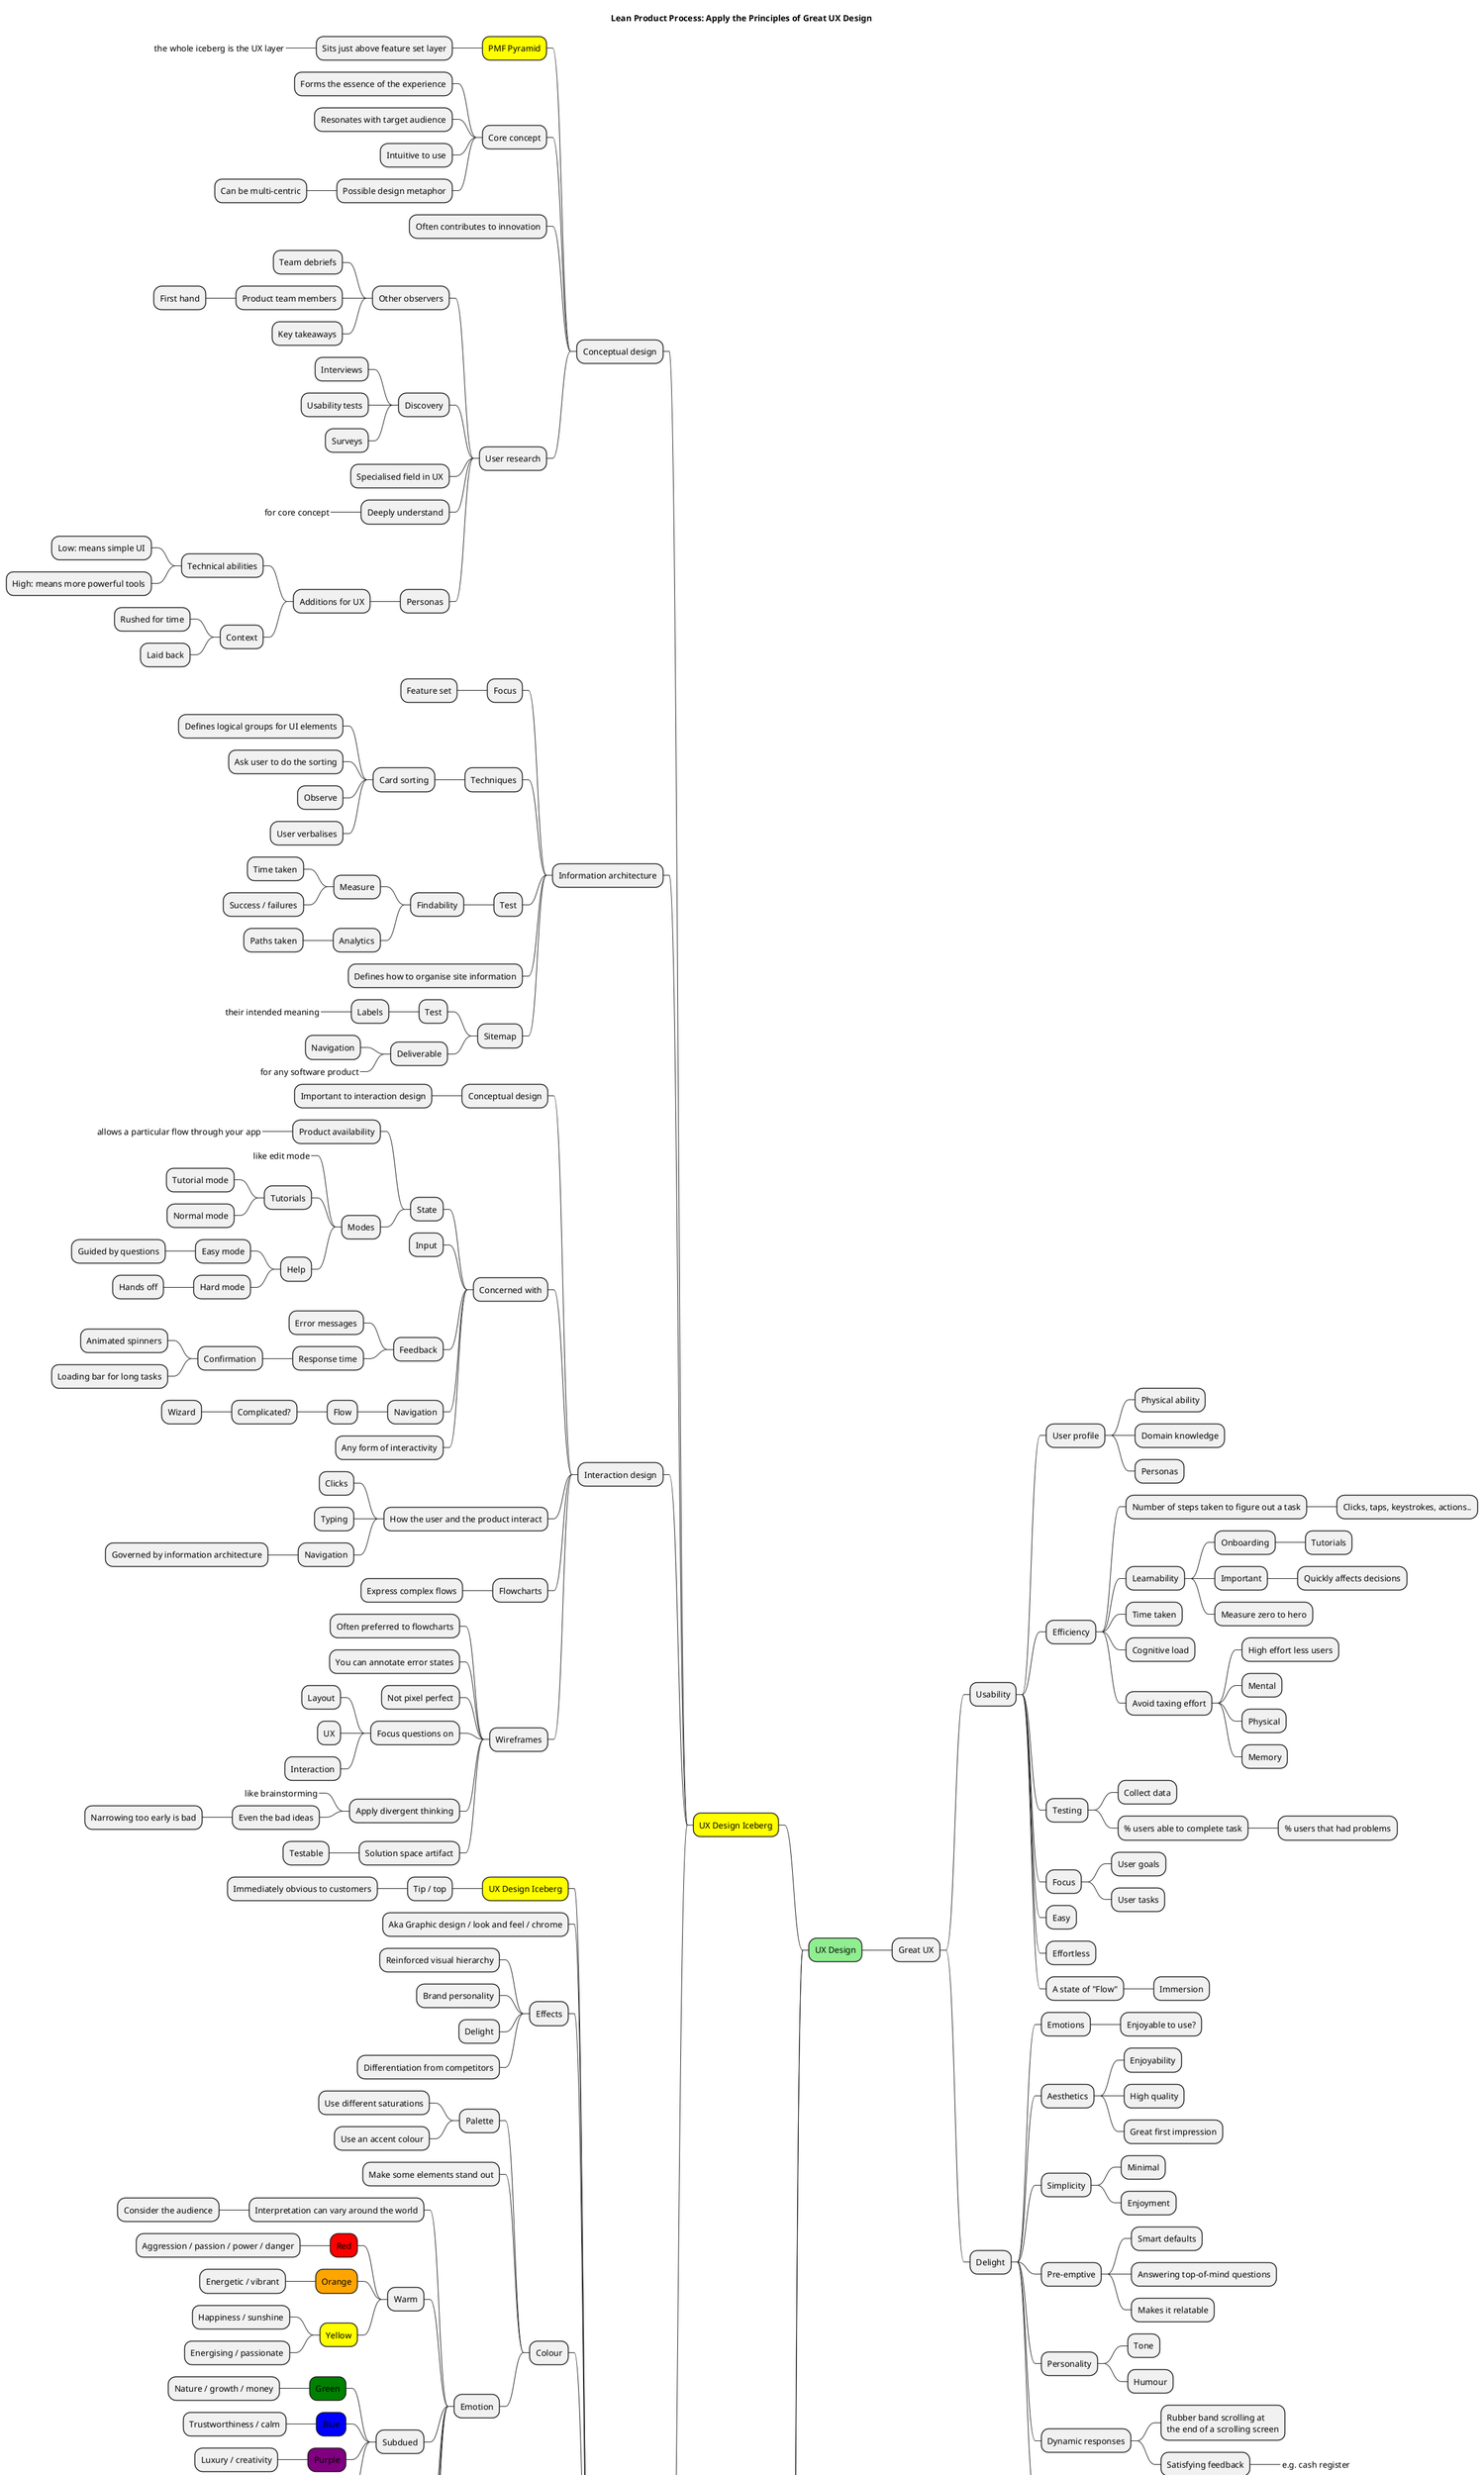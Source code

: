 @startmindmap

legend left
  <&key> Key
  Light Green   \t: Start.
  Light Blue    \t: Has notes/template with the same name.
  Yellow        \t: Has an image with the same name.
  Light Purple  \t: A layer of the PMF Pyramid.
  Light Red     \t: Notable nodes.
endlegend

title Lean Product Process: Apply the Principles of Great UX Design

*[#lightgreen] UX Design
** Great UX
*** Usability
**** User profile
***** Physical ability
***** Domain knowledge
***** Personas
**** Efficiency
***** Number of steps taken to figure out a task
****** Clicks, taps, keystrokes, actions..
***** Learnability
****** Onboarding
******* Tutorials
****** Important
******* Quickly affects decisions
****** Measure zero to hero
***** Time taken
***** Cognitive load
***** Avoid taxing effort
****** High effort less users
****** Mental
****** Physical
****** Memory
**** Testing
***** Collect data
***** % users able to complete task
****** % users that had problems
**** Focus
***** User goals
***** User tasks
**** Easy
**** Effortless
**** A state of "Flow"
***** Immersion

*** Delight
**** Emotions
***** Enjoyable to use?
**** Aesthetics
***** Enjoyability
***** High quality
***** Great first impression
**** Simplicity
***** Minimal
***** Enjoyment
**** Pre-emptive
***** Smart defaults
***** Answering top-of-mind questions
***** Makes it relatable
**** Personality
***** Tone
***** Humour
**** Dynamic responses
*****:Rubber band scrolling at
the end of a scrolling screen;
***** Satisfying feedback
******_ e.g. cash register
**** Surprise
***** Funny 404 pages

left side

' === UX DESIGN ICEBERG === '
**[#yellow] UX Design Iceberg
*** Conceptual design
****[#yellow] PMF Pyramid
***** Sits just above feature set layer
******_ the whole iceberg is the UX layer
**** Core concept
***** Forms the essence of the experience
***** Resonates with target audience
***** Intuitive to use
***** Possible design metaphor
****** Can be multi-centric
**** Often contributes to innovation
**** User research
***** Other observers
****** Team debriefs
****** Product team members
******* First hand
****** Key takeaways
***** Discovery
****** Interviews
****** Usability tests
****** Surveys
***** Specialised field in UX
***** Deeply understand
******_ for core concept
***** Personas
****** Additions for UX
******* Technical abilities
******** Low: means simple UI
******** High: means more powerful tools
******* Context
******** Rushed for time
******** Laid back

*** Information architecture
**** Focus
***** Feature set
**** Techniques
***** Card sorting
****** Defines logical groups for UI elements
****** Ask user to do the sorting
****** Observe
****** User verbalises
**** Test
***** Findability
****** Measure
******* Time taken
******* Success / failures
****** Analytics
******* Paths taken
**** Defines how to organise site information
**** Sitemap
***** Test
****** Labels
*******_ their intended meaning
***** Deliverable
****** Navigation
******_ for any software product

' === INTERACTION DESIGN === '
*** Interaction design
**** Conceptual design
***** Important to interaction design
**** Concerned with
***** State
****** Product availability
*******_ allows a particular flow through your app
****** Modes
*******_ like edit mode
******* Tutorials
******** Tutorial mode
******** Normal mode
******* Help
******** Easy mode
********* Guided by questions
******** Hard mode
********* Hands off
***** Input
***** Feedback
****** Error messages
****** Response time
******* Confirmation
******** Animated spinners
******** Loading bar for long tasks
***** Navigation
****** Flow
******* Complicated?
******** Wizard
***** Any form of interactivity
**** How the user and the product interact
***** Clicks
***** Typing
***** Navigation
****** Governed by information architecture
**** Flowcharts
***** Express complex flows
**** Wireframes
***** Often preferred to flowcharts
***** You can annotate error states
***** Not pixel perfect
***** Focus questions on
****** Layout
****** UX
****** Interaction
***** Apply divergent thinking
******_ like brainstorming
****** Even the bad ideas
******* Narrowing too early is bad
***** Solution space artifact
****** Testable

' === VISUAL DESIGN === '
*** Visual design
****[#yellow] UX Design Iceberg
***** Tip / top
****** Immediately obvious to customers
**** Aka Graphic design / look and feel / chrome

**** Effects
***** Reinforced visual hierarchy
***** Brand personality
***** Delight
***** Differentiation from competitors

**** Colour
***** Palette
****** Use different saturations
****** Use an accent colour
***** Make some elements stand out
***** Emotion
****** Interpretation can vary around the world
******* Consider the audience
****** Warm
*******[#red] Red
******** Aggression / passion / power / danger
*******[#orange] Orange
******** Energetic / vibrant
*******[#yellow] Yellow
******** Happiness / sunshine
******** Energising / passionate
****** Subdued
*******[#green] Green
******** Nature / growth / money
*******[#blue] Blue
******** Trustworthiness / calm
*******[#purple] Purple
******** Luxury / creativity
******* Calming / reserved
******[#black] Black
******* Sophistication / elegance / mystery
******[#brown] Brown
******* Warmth / earth
******[#white] White
******* Purity / cleanliness / simplicity

**** Typography
***** Used to convey visual hierarchy
***** Limit the number of fonts you use
***** Approach
****** Pick one font for large text
****** Pick one font for body text
****** Pick only a few text sizes
******* Be consistent throughout the app
***** Conveyed attributes
****** Formal / Informal
****** Classic / modern
****** Light / dramatic
***** Sans serif
****** Lower resolution
****** Better for web
***** Serif
****** Higher resolution
****** Harder to read when smaller
****** Better for print

**** Graphics
***** Types
****** Images
****** Illustrations
****** Lines
****** Textures
****** Gradients
****** Shadows
****** Icons
******* Iconography
******** Used in marketing
******** Good for small screen size
******** Meaning
********* Standard symbols
***** Critical for ecommerce
****** Hugely increase conversion rate
***** Hero images
****** Common
****** Convey product / message
**** Style guide
**** Layout grid
**** Mockups

' === DESIGN PRINCIPLES === '
** Design Principles
*** Gestalt principles
*** Visual hierarchy
*** Principles of composition
*** Responsive design
*** Designing for multiple screen sizes

' === MISC === '
** Misc
*** Copy
**** Part of UX design
*** User opinions matter

@endmindmap
